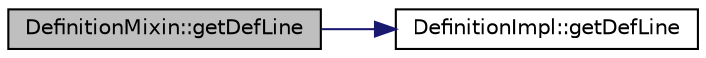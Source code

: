 digraph "DefinitionMixin::getDefLine"
{
 // LATEX_PDF_SIZE
  edge [fontname="Helvetica",fontsize="10",labelfontname="Helvetica",labelfontsize="10"];
  node [fontname="Helvetica",fontsize="10",shape=record];
  rankdir="LR";
  Node1 [label="DefinitionMixin::getDefLine",height=0.2,width=0.4,color="black", fillcolor="grey75", style="filled", fontcolor="black",tooltip=" "];
  Node1 -> Node2 [color="midnightblue",fontsize="10",style="solid",fontname="Helvetica"];
  Node2 [label="DefinitionImpl::getDefLine",height=0.2,width=0.4,color="black", fillcolor="white", style="filled",URL="$classDefinitionImpl.html#a0ba6b3fb6ebb918624cfb617a5dbde38",tooltip=" "];
}
